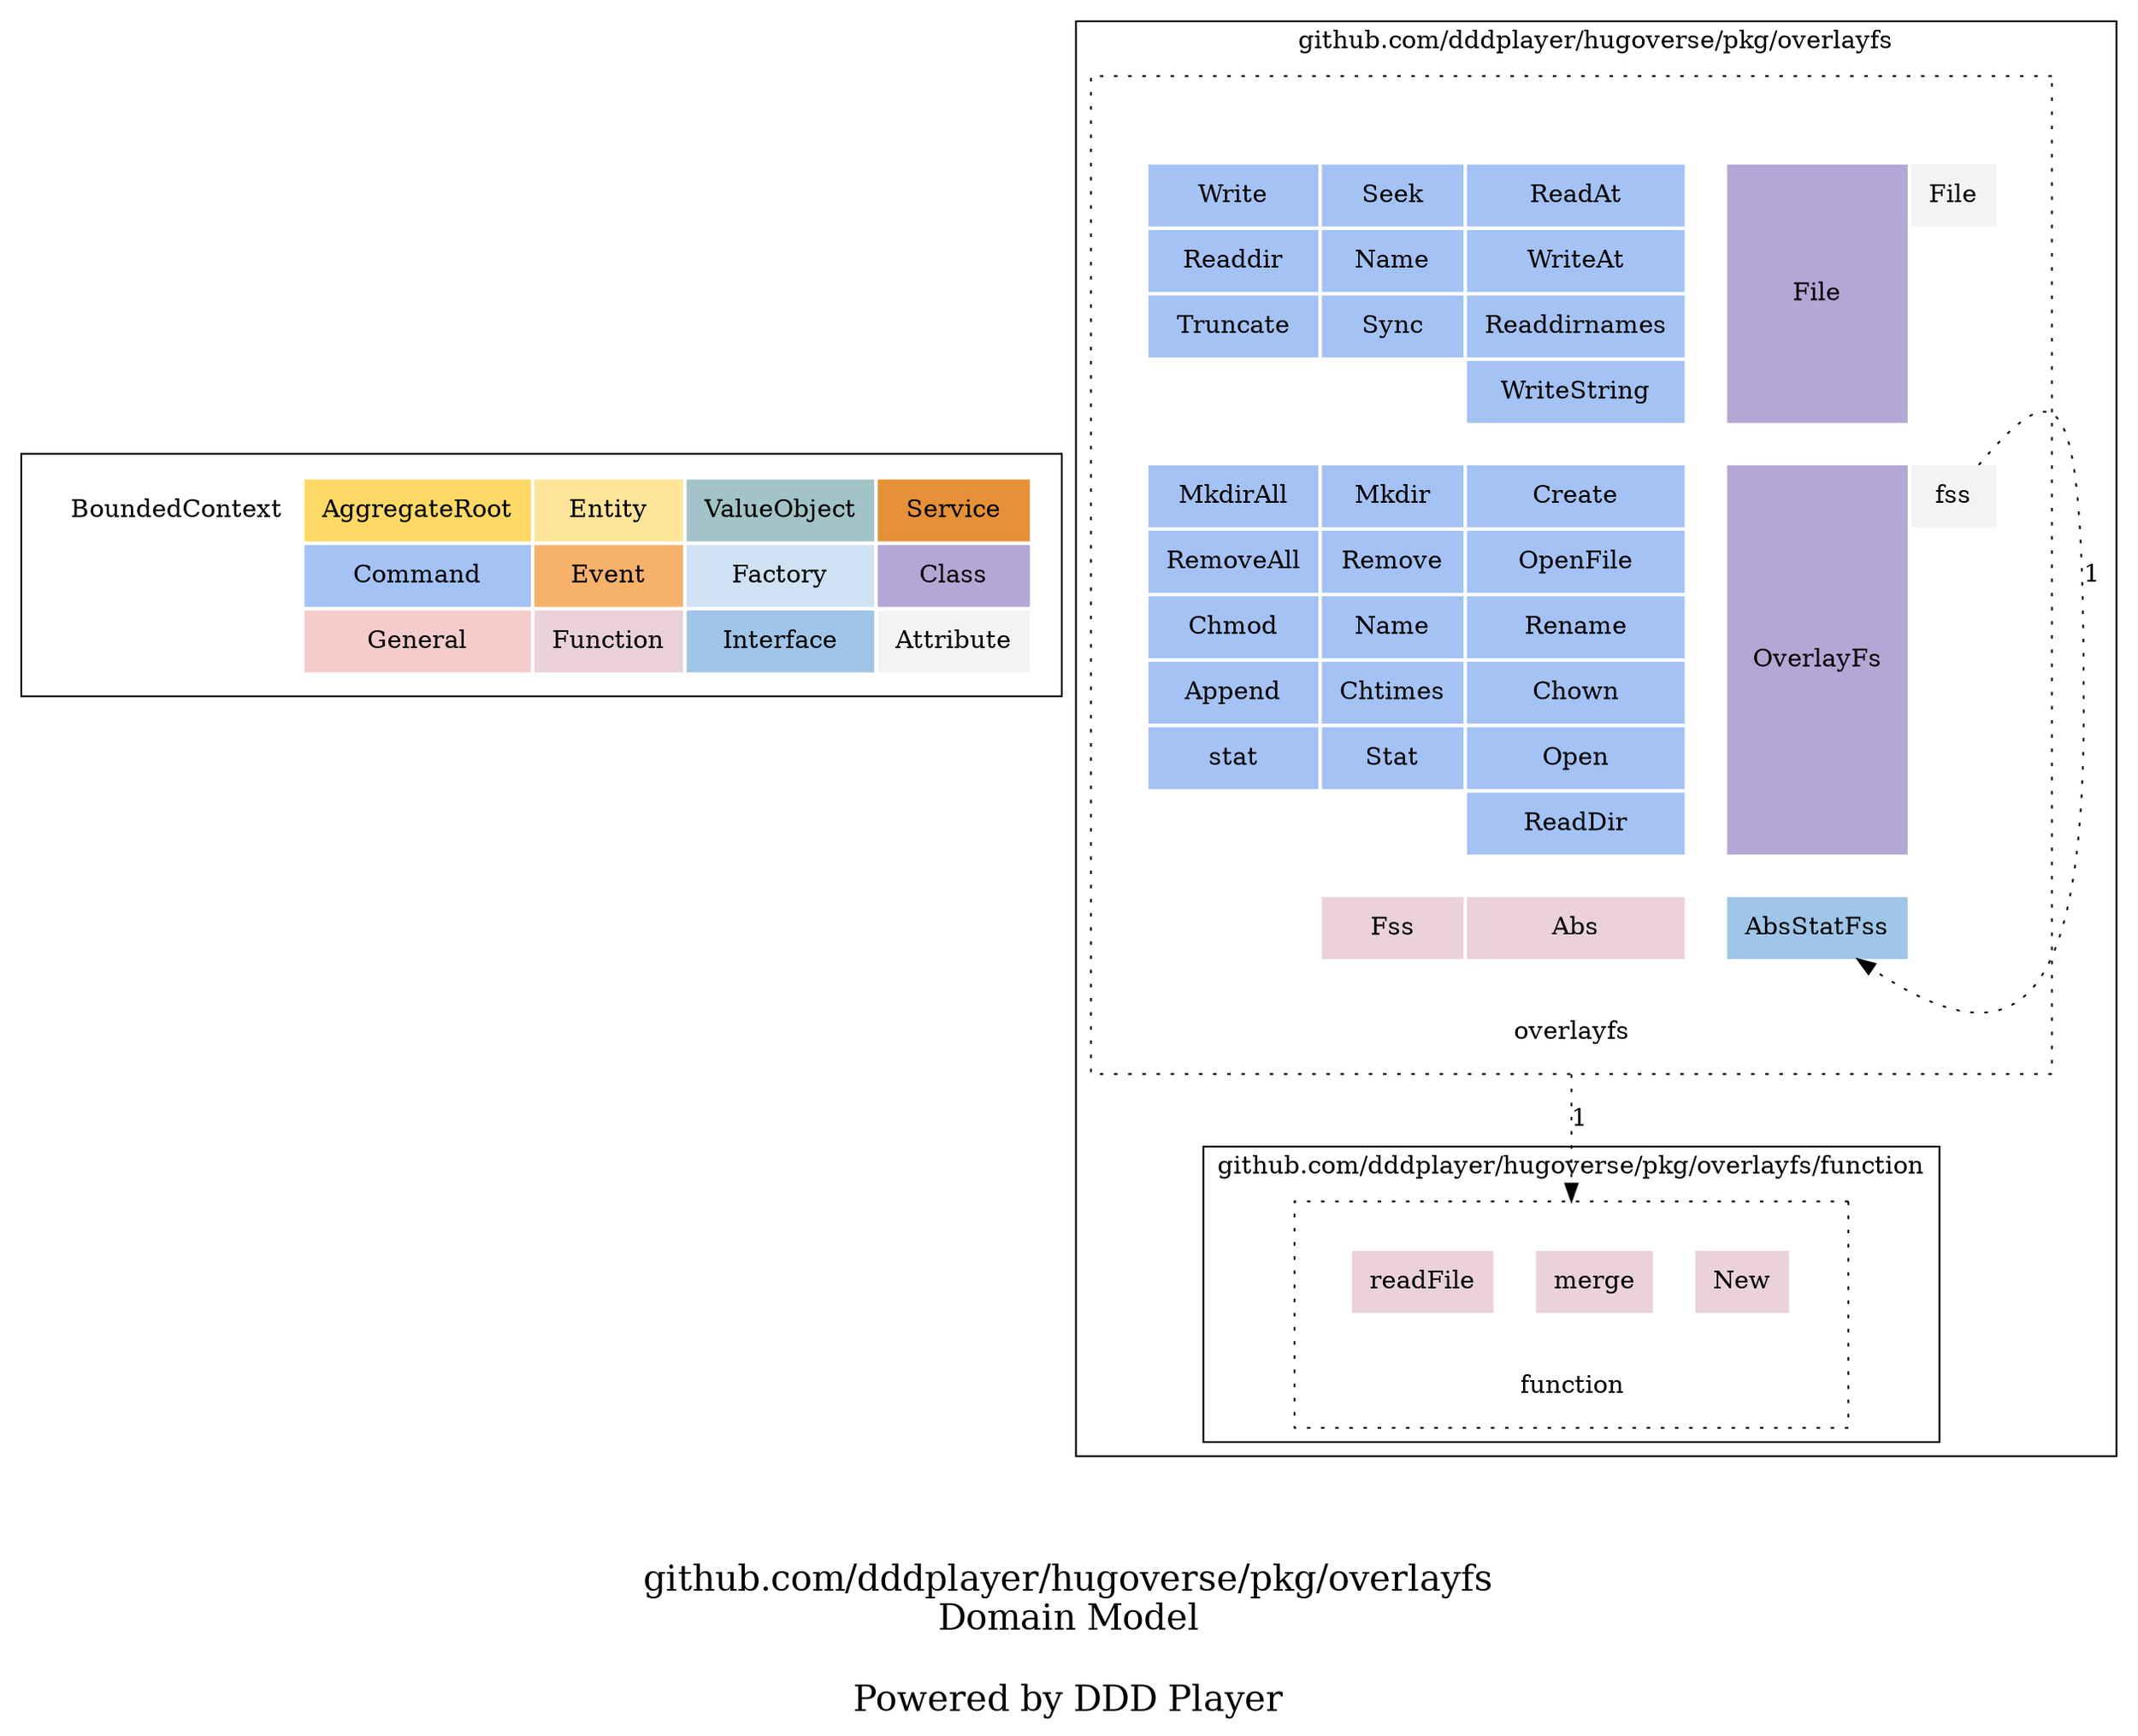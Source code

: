 digraph {
	node [style=dotted shape=rect]

    subgraph cluster_ddd_concept{
		node [color=white]

        ddd_concept [label=<
        <table border="0" cellpadding="10">
		<tr>
			<td bgcolor="#ffffff00" rowspan="1" colspan="1">BoundedContext</td>
			<td bgcolor="#ffd966ff" rowspan="1" colspan="1">AggregateRoot</td>
			<td bgcolor="#ffe599ff" rowspan="1" colspan="1">Entity</td>
			<td bgcolor="#a2c4c9ff" rowspan="1" colspan="1">ValueObject</td>
			<td bgcolor="#e69138ff" rowspan="1" colspan="1">Service</td>
		</tr>
		<tr>
			<td bgcolor="white" rowspan="1" colspan="1"></td>
			<td bgcolor="#a4c2f4ff" rowspan="1" colspan="1">Command</td>
			<td bgcolor="#f6b26bff" rowspan="1" colspan="1">Event</td>
			<td bgcolor="#cfe2f3ff" rowspan="1" colspan="1">Factory</td>
			<td bgcolor="#b4a7d6ff" rowspan="1" colspan="1">Class</td>
			
		</tr>
		<tr>
			<td bgcolor="white" rowspan="1" colspan="1"></td>
			<td bgcolor="#f4ccccff" rowspan="1" colspan="1">General</td>
			<td bgcolor="#ead1dcff" rowspan="1" colspan="1">Function</td>
			<td bgcolor="#9fc5e8ff" rowspan="1" colspan="1">Interface</td>
			<td bgcolor="#f3f3f3ff" rowspan="1" colspan="1">Attribute</td>
		</tr>
        </table>
        > ]
	}

    
		subgraph cluster_ddyVTic {
	
		
    	ddyVTic [label=<
        <table border="0" cellpadding="10">
			
				<tr>
		
			<td port="first_blank_row" bgcolor="white" rowspan="1" colspan="1"></td>
	</tr>
				<tr>
		
			<td port="" bgcolor="white" rowspan="1" colspan="1"></td>
	</tr>
				<tr>
		
			<td port="" bgcolor="white" rowspan="1" colspan="1"></td>
			<td port="debUf7" bgcolor="#a4c2f4ff" rowspan="1" colspan="1">Write</td>
			<td port="dbXlgcY" bgcolor="#a4c2f4ff" rowspan="1" colspan="1">Seek</td>
			<td port="deAWgBz" bgcolor="#a4c2f4ff" rowspan="1" colspan="1">ReadAt</td>
			<td port="" bgcolor="white" rowspan="1" colspan="1"></td>
			<td port="debJ3y5" bgcolor="#b4a7d6ff" rowspan="4" colspan="1">File</td>
			<td port="dmxdNA" bgcolor="#f3f3f3ff" rowspan="1" colspan="1">File</td>
			<td port="" bgcolor="white" rowspan="1" colspan="1"></td>
	</tr>
				<tr>
		
			<td port="" bgcolor="white" rowspan="1" colspan="1"></td>
			<td port="dbRJh73" bgcolor="#a4c2f4ff" rowspan="1" colspan="1">Readdir</td>
			<td port="dcpISPN" bgcolor="#a4c2f4ff" rowspan="1" colspan="1">Name</td>
			<td port="dUKpwS" bgcolor="#a4c2f4ff" rowspan="1" colspan="1">WriteAt</td>
			<td port="" bgcolor="white" rowspan="1" colspan="1"></td>
			<td port="" bgcolor="white" rowspan="1" colspan="1"></td>
			<td port="" bgcolor="white" rowspan="1" colspan="1"></td>
	</tr>
				<tr>
		
			<td port="" bgcolor="white" rowspan="1" colspan="1"></td>
			<td port="ddZFN6C" bgcolor="#a4c2f4ff" rowspan="1" colspan="1">Truncate</td>
			<td port="dcrVnij" bgcolor="#a4c2f4ff" rowspan="1" colspan="1">Sync</td>
			<td port="db3fkUR" bgcolor="#a4c2f4ff" rowspan="1" colspan="1">Readdirnames</td>
			<td port="" bgcolor="white" rowspan="1" colspan="1"></td>
			<td port="" bgcolor="white" rowspan="1" colspan="1"></td>
			<td port="" bgcolor="white" rowspan="1" colspan="1"></td>
	</tr>
				<tr>
		
			<td port="" bgcolor="white" rowspan="1" colspan="1"></td>
			<td port="" bgcolor="white" rowspan="1" colspan="1"></td>
			<td port="" bgcolor="white" rowspan="1" colspan="1"></td>
			<td port="deqzS7k" bgcolor="#a4c2f4ff" rowspan="1" colspan="1">WriteString</td>
			<td port="" bgcolor="white" rowspan="1" colspan="1"></td>
			<td port="" bgcolor="white" rowspan="1" colspan="1"></td>
			<td port="" bgcolor="white" rowspan="1" colspan="1"></td>
	</tr>
				<tr>
		
			<td port="" bgcolor="white" rowspan="1" colspan="1"></td>
	</tr>
				<tr>
		
			<td port="" bgcolor="white" rowspan="1" colspan="1"></td>
			<td port="dcbLxF3" bgcolor="#a4c2f4ff" rowspan="1" colspan="1">MkdirAll</td>
			<td port="dcJwFb0" bgcolor="#a4c2f4ff" rowspan="1" colspan="1">Mkdir</td>
			<td port="deov2U7" bgcolor="#a4c2f4ff" rowspan="1" colspan="1">Create</td>
			<td port="" bgcolor="white" rowspan="1" colspan="1"></td>
			<td port="dN0q4I" bgcolor="#b4a7d6ff" rowspan="6" colspan="1">OverlayFs</td>
			<td port="dc17YGP" bgcolor="#f3f3f3ff" rowspan="1" colspan="1">fss</td>
			<td port="" bgcolor="white" rowspan="1" colspan="1"></td>
	</tr>
				<tr>
		
			<td port="" bgcolor="white" rowspan="1" colspan="1"></td>
			<td port="ddeHbNa" bgcolor="#a4c2f4ff" rowspan="1" colspan="1">RemoveAll</td>
			<td port="dcobgn1" bgcolor="#a4c2f4ff" rowspan="1" colspan="1">Remove</td>
			<td port="ddGWJlV" bgcolor="#a4c2f4ff" rowspan="1" colspan="1">OpenFile</td>
			<td port="" bgcolor="white" rowspan="1" colspan="1"></td>
			<td port="" bgcolor="white" rowspan="1" colspan="1"></td>
			<td port="" bgcolor="white" rowspan="1" colspan="1"></td>
	</tr>
				<tr>
		
			<td port="" bgcolor="white" rowspan="1" colspan="1"></td>
			<td port="dKQ06e" bgcolor="#a4c2f4ff" rowspan="1" colspan="1">Chmod</td>
			<td port="dmJKOC" bgcolor="#a4c2f4ff" rowspan="1" colspan="1">Name</td>
			<td port="dcmwoCn" bgcolor="#a4c2f4ff" rowspan="1" colspan="1">Rename</td>
			<td port="" bgcolor="white" rowspan="1" colspan="1"></td>
			<td port="" bgcolor="white" rowspan="1" colspan="1"></td>
			<td port="" bgcolor="white" rowspan="1" colspan="1"></td>
	</tr>
				<tr>
		
			<td port="" bgcolor="white" rowspan="1" colspan="1"></td>
			<td port="dcjDfjf" bgcolor="#a4c2f4ff" rowspan="1" colspan="1">Append</td>
			<td port="db1LAGk" bgcolor="#a4c2f4ff" rowspan="1" colspan="1">Chtimes</td>
			<td port="dem3IuK" bgcolor="#a4c2f4ff" rowspan="1" colspan="1">Chown</td>
			<td port="" bgcolor="white" rowspan="1" colspan="1"></td>
			<td port="" bgcolor="white" rowspan="1" colspan="1"></td>
			<td port="" bgcolor="white" rowspan="1" colspan="1"></td>
	</tr>
				<tr>
		
			<td port="" bgcolor="white" rowspan="1" colspan="1"></td>
			<td port="deOpFlV" bgcolor="#a4c2f4ff" rowspan="1" colspan="1">stat</td>
			<td port="dcsSRw9" bgcolor="#a4c2f4ff" rowspan="1" colspan="1">Stat</td>
			<td port="dNSeJX" bgcolor="#a4c2f4ff" rowspan="1" colspan="1">Open</td>
			<td port="" bgcolor="white" rowspan="1" colspan="1"></td>
			<td port="" bgcolor="white" rowspan="1" colspan="1"></td>
			<td port="" bgcolor="white" rowspan="1" colspan="1"></td>
	</tr>
				<tr>
		
			<td port="" bgcolor="white" rowspan="1" colspan="1"></td>
			<td port="" bgcolor="white" rowspan="1" colspan="1"></td>
			<td port="" bgcolor="white" rowspan="1" colspan="1"></td>
			<td port="dFF6uY" bgcolor="#a4c2f4ff" rowspan="1" colspan="1">ReadDir</td>
			<td port="" bgcolor="white" rowspan="1" colspan="1"></td>
			<td port="" bgcolor="white" rowspan="1" colspan="1"></td>
			<td port="" bgcolor="white" rowspan="1" colspan="1"></td>
	</tr>
				<tr>
		
			<td port="" bgcolor="white" rowspan="1" colspan="1"></td>
	</tr>
				<tr>
		
			<td port="" bgcolor="white" rowspan="1" colspan="1"></td>
			<td port="" bgcolor="white" rowspan="1" colspan="1"></td>
			<td port="dV4cV4" bgcolor="#ead1dcff" rowspan="1" colspan="1">Fss</td>
			<td port="ddJRZi6" bgcolor="#ead1dcff" rowspan="1" colspan="1">Abs</td>
			<td port="" bgcolor="white" rowspan="1" colspan="1"></td>
			<td port="diPTEb" bgcolor="#9fc5e8ff" rowspan="1" colspan="1">AbsStatFss</td>
			<td port="" bgcolor="white" rowspan="1" colspan="1"></td>
			<td port="" bgcolor="white" rowspan="1" colspan="1"></td>
	</tr>
				<tr>
		
			<td port="" bgcolor="white" rowspan="1" colspan="1"></td>
	</tr>
				<tr>
		
			<td port="" bgcolor="white" rowspan="1" colspan="8">overlayfs</td>
	</tr>
        </table>
        > ]
	

	label = "github.com/dddplayer/hugoverse/pkg/overlayfs"

	
		subgraph cluster_dexw6vf {
	
		
    	dexw6vf [label=<
        <table border="0" cellpadding="10">
			
				<tr>
		
			<td port="first_blank_row" bgcolor="white" rowspan="1" colspan="1"></td>
	</tr>
				<tr>
		
			<td port="" bgcolor="white" rowspan="1" colspan="1"></td>
			<td port="dcRKIQf" bgcolor="#ead1dcff" rowspan="1" colspan="1">readFile</td>
			<td port="" bgcolor="white" rowspan="1" colspan="1"></td>
			<td port="dcWfO9t" bgcolor="#ead1dcff" rowspan="1" colspan="1">merge</td>
			<td port="" bgcolor="white" rowspan="1" colspan="1"></td>
			<td port="dclQBTb" bgcolor="#ead1dcff" rowspan="1" colspan="1">New</td>
			<td port="" bgcolor="white" rowspan="1" colspan="1"></td>
	</tr>
				<tr>
		
			<td port="" bgcolor="white" rowspan="1" colspan="1"></td>
	</tr>
				<tr>
		
			<td port="" bgcolor="white" rowspan="1" colspan="8">function</td>
	</tr>
        </table>
        > ]
	

	label = "github.com/dddplayer/hugoverse/pkg/overlayfs/function"

	
    }
    }
		subgraph cluster_dexw6vf {
	
		
    	dexw6vf [label=<
        <table border="0" cellpadding="10">
			
				<tr>
		
			<td port="first_blank_row" bgcolor="white" rowspan="1" colspan="1"></td>
	</tr>
				<tr>
		
			<td port="" bgcolor="white" rowspan="1" colspan="1"></td>
			<td port="dcRKIQf" bgcolor="#ead1dcff" rowspan="1" colspan="1">readFile</td>
			<td port="" bgcolor="white" rowspan="1" colspan="1"></td>
			<td port="dcWfO9t" bgcolor="#ead1dcff" rowspan="1" colspan="1">merge</td>
			<td port="" bgcolor="white" rowspan="1" colspan="1"></td>
			<td port="dclQBTb" bgcolor="#ead1dcff" rowspan="1" colspan="1">New</td>
			<td port="" bgcolor="white" rowspan="1" colspan="1"></td>
	</tr>
				<tr>
		
			<td port="" bgcolor="white" rowspan="1" colspan="1"></td>
	</tr>
				<tr>
		
			<td port="" bgcolor="white" rowspan="1" colspan="8">function</td>
	</tr>
        </table>
        > ]
	

	label = "github.com/dddplayer/hugoverse/pkg/overlayfs/function"

	
    }

	
		ddyVTic -> dexw6vf  [style=dotted arrowhead=normal label="1" tooltip="overlayfs -> function: \n\n"]
		ddyVTic:dc17YGP -> ddyVTic:diPTEb  [style=dotted arrowhead=normal label="1" tooltip="OverlayFs.fss -> AbsStatFss: \n\nFrom: overlayfs.go (Line: 24, Column: 2) To: . (Line: -1, Column: 0)\n"]

	label = "\n\ngithub.com/dddplayer/hugoverse/pkg/overlayfs\nDomain Model\n\nPowered by DDD Player";
    fontsize=20;
}
